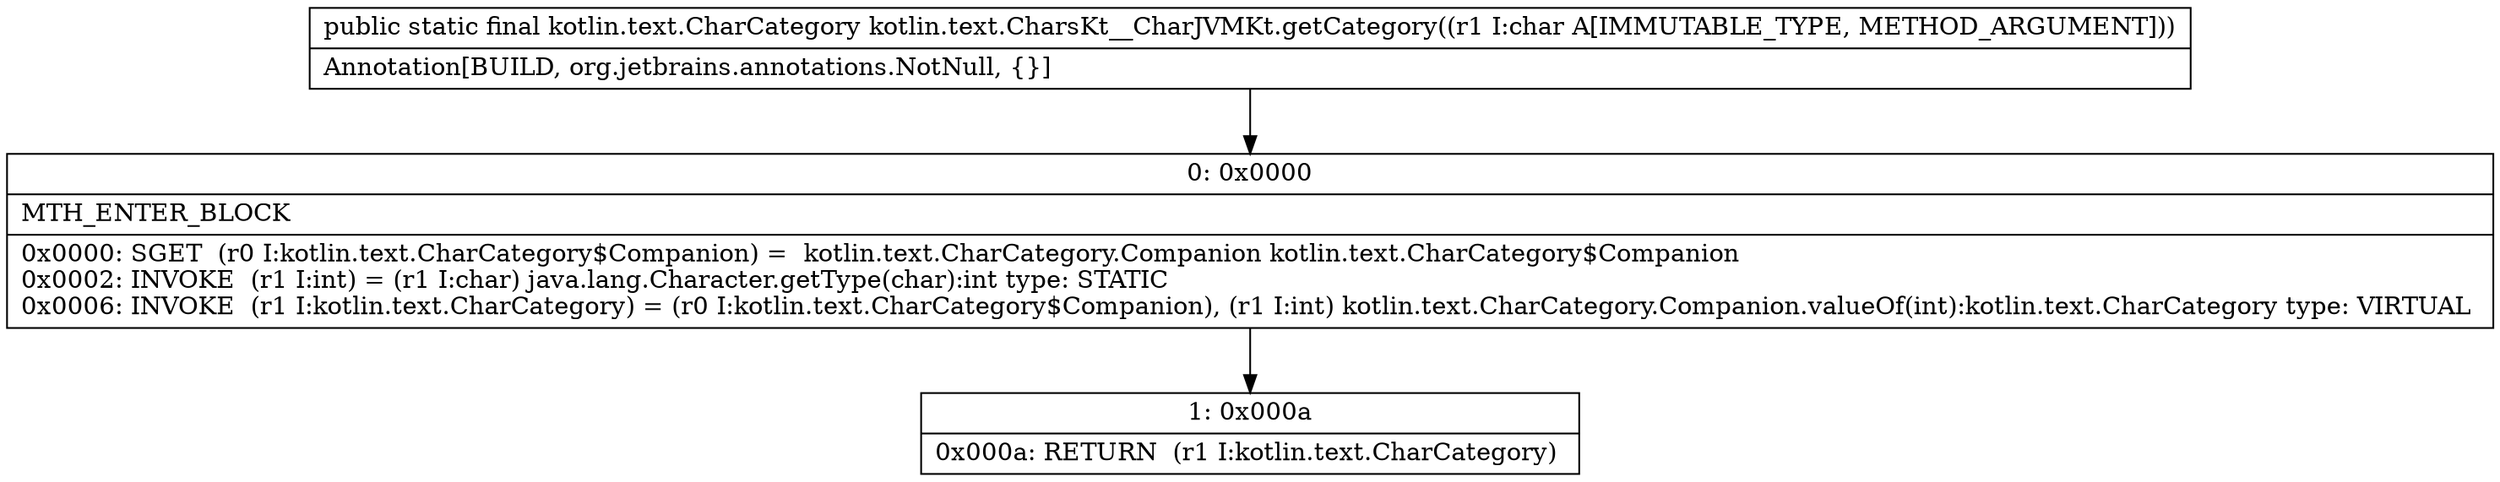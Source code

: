 digraph "CFG forkotlin.text.CharsKt__CharJVMKt.getCategory(C)Lkotlin\/text\/CharCategory;" {
Node_0 [shape=record,label="{0\:\ 0x0000|MTH_ENTER_BLOCK\l|0x0000: SGET  (r0 I:kotlin.text.CharCategory$Companion) =  kotlin.text.CharCategory.Companion kotlin.text.CharCategory$Companion \l0x0002: INVOKE  (r1 I:int) = (r1 I:char) java.lang.Character.getType(char):int type: STATIC \l0x0006: INVOKE  (r1 I:kotlin.text.CharCategory) = (r0 I:kotlin.text.CharCategory$Companion), (r1 I:int) kotlin.text.CharCategory.Companion.valueOf(int):kotlin.text.CharCategory type: VIRTUAL \l}"];
Node_1 [shape=record,label="{1\:\ 0x000a|0x000a: RETURN  (r1 I:kotlin.text.CharCategory) \l}"];
MethodNode[shape=record,label="{public static final kotlin.text.CharCategory kotlin.text.CharsKt__CharJVMKt.getCategory((r1 I:char A[IMMUTABLE_TYPE, METHOD_ARGUMENT]))  | Annotation[BUILD, org.jetbrains.annotations.NotNull, \{\}]\l}"];
MethodNode -> Node_0;
Node_0 -> Node_1;
}

